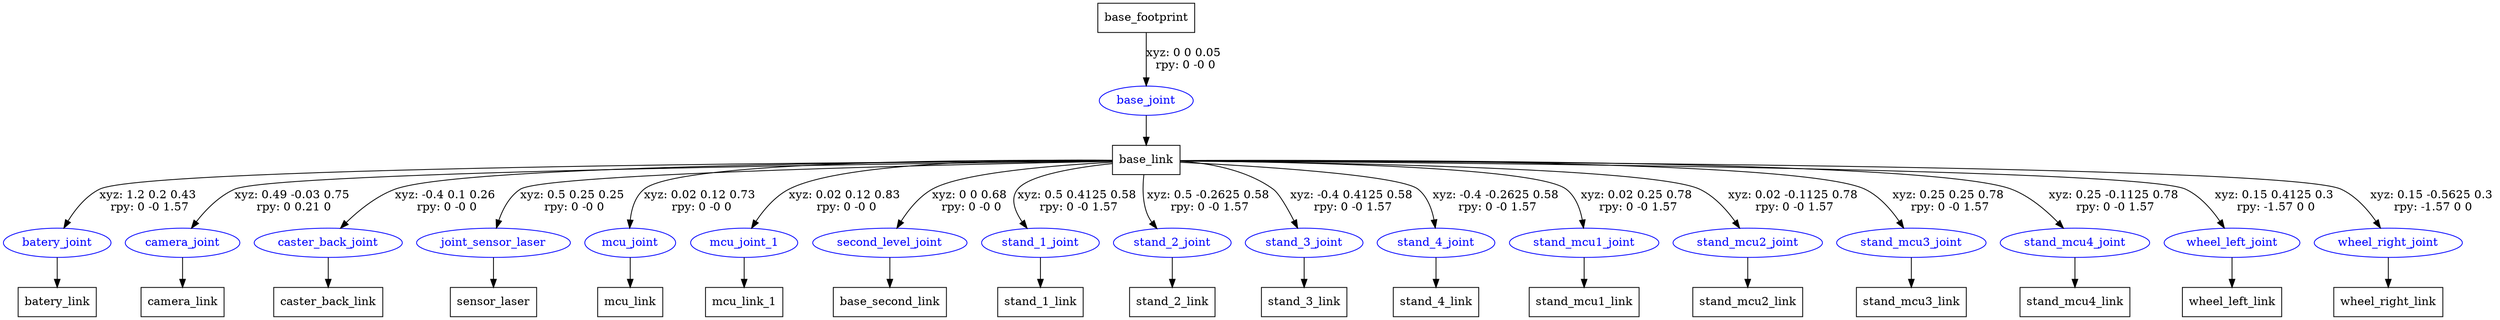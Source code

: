 digraph G {
node [shape=box];
"base_footprint" [label="base_footprint"];
"base_link" [label="base_link"];
"batery_link" [label="batery_link"];
"camera_link" [label="camera_link"];
"caster_back_link" [label="caster_back_link"];
"sensor_laser" [label="sensor_laser"];
"mcu_link" [label="mcu_link"];
"mcu_link_1" [label="mcu_link_1"];
"base_second_link" [label="base_second_link"];
"stand_1_link" [label="stand_1_link"];
"stand_2_link" [label="stand_2_link"];
"stand_3_link" [label="stand_3_link"];
"stand_4_link" [label="stand_4_link"];
"stand_mcu1_link" [label="stand_mcu1_link"];
"stand_mcu2_link" [label="stand_mcu2_link"];
"stand_mcu3_link" [label="stand_mcu3_link"];
"stand_mcu4_link" [label="stand_mcu4_link"];
"wheel_left_link" [label="wheel_left_link"];
"wheel_right_link" [label="wheel_right_link"];
node [shape=ellipse, color=blue, fontcolor=blue];
"base_footprint" -> "base_joint" [label="xyz: 0 0 0.05 \nrpy: 0 -0 0"]
"base_joint" -> "base_link"
"base_link" -> "batery_joint" [label="xyz: 1.2 0.2 0.43 \nrpy: 0 -0 1.57"]
"batery_joint" -> "batery_link"
"base_link" -> "camera_joint" [label="xyz: 0.49 -0.03 0.75 \nrpy: 0 0.21 0"]
"camera_joint" -> "camera_link"
"base_link" -> "caster_back_joint" [label="xyz: -0.4 0.1 0.26 \nrpy: 0 -0 0"]
"caster_back_joint" -> "caster_back_link"
"base_link" -> "joint_sensor_laser" [label="xyz: 0.5 0.25 0.25 \nrpy: 0 -0 0"]
"joint_sensor_laser" -> "sensor_laser"
"base_link" -> "mcu_joint" [label="xyz: 0.02 0.12 0.73 \nrpy: 0 -0 0"]
"mcu_joint" -> "mcu_link"
"base_link" -> "mcu_joint_1" [label="xyz: 0.02 0.12 0.83 \nrpy: 0 -0 0"]
"mcu_joint_1" -> "mcu_link_1"
"base_link" -> "second_level_joint" [label="xyz: 0 0 0.68 \nrpy: 0 -0 0"]
"second_level_joint" -> "base_second_link"
"base_link" -> "stand_1_joint" [label="xyz: 0.5 0.4125 0.58 \nrpy: 0 -0 1.57"]
"stand_1_joint" -> "stand_1_link"
"base_link" -> "stand_2_joint" [label="xyz: 0.5 -0.2625 0.58 \nrpy: 0 -0 1.57"]
"stand_2_joint" -> "stand_2_link"
"base_link" -> "stand_3_joint" [label="xyz: -0.4 0.4125 0.58 \nrpy: 0 -0 1.57"]
"stand_3_joint" -> "stand_3_link"
"base_link" -> "stand_4_joint" [label="xyz: -0.4 -0.2625 0.58 \nrpy: 0 -0 1.57"]
"stand_4_joint" -> "stand_4_link"
"base_link" -> "stand_mcu1_joint" [label="xyz: 0.02 0.25 0.78 \nrpy: 0 -0 1.57"]
"stand_mcu1_joint" -> "stand_mcu1_link"
"base_link" -> "stand_mcu2_joint" [label="xyz: 0.02 -0.1125 0.78 \nrpy: 0 -0 1.57"]
"stand_mcu2_joint" -> "stand_mcu2_link"
"base_link" -> "stand_mcu3_joint" [label="xyz: 0.25 0.25 0.78 \nrpy: 0 -0 1.57"]
"stand_mcu3_joint" -> "stand_mcu3_link"
"base_link" -> "stand_mcu4_joint" [label="xyz: 0.25 -0.1125 0.78 \nrpy: 0 -0 1.57"]
"stand_mcu4_joint" -> "stand_mcu4_link"
"base_link" -> "wheel_left_joint" [label="xyz: 0.15 0.4125 0.3 \nrpy: -1.57 0 0"]
"wheel_left_joint" -> "wheel_left_link"
"base_link" -> "wheel_right_joint" [label="xyz: 0.15 -0.5625 0.3 \nrpy: -1.57 0 0"]
"wheel_right_joint" -> "wheel_right_link"
}
